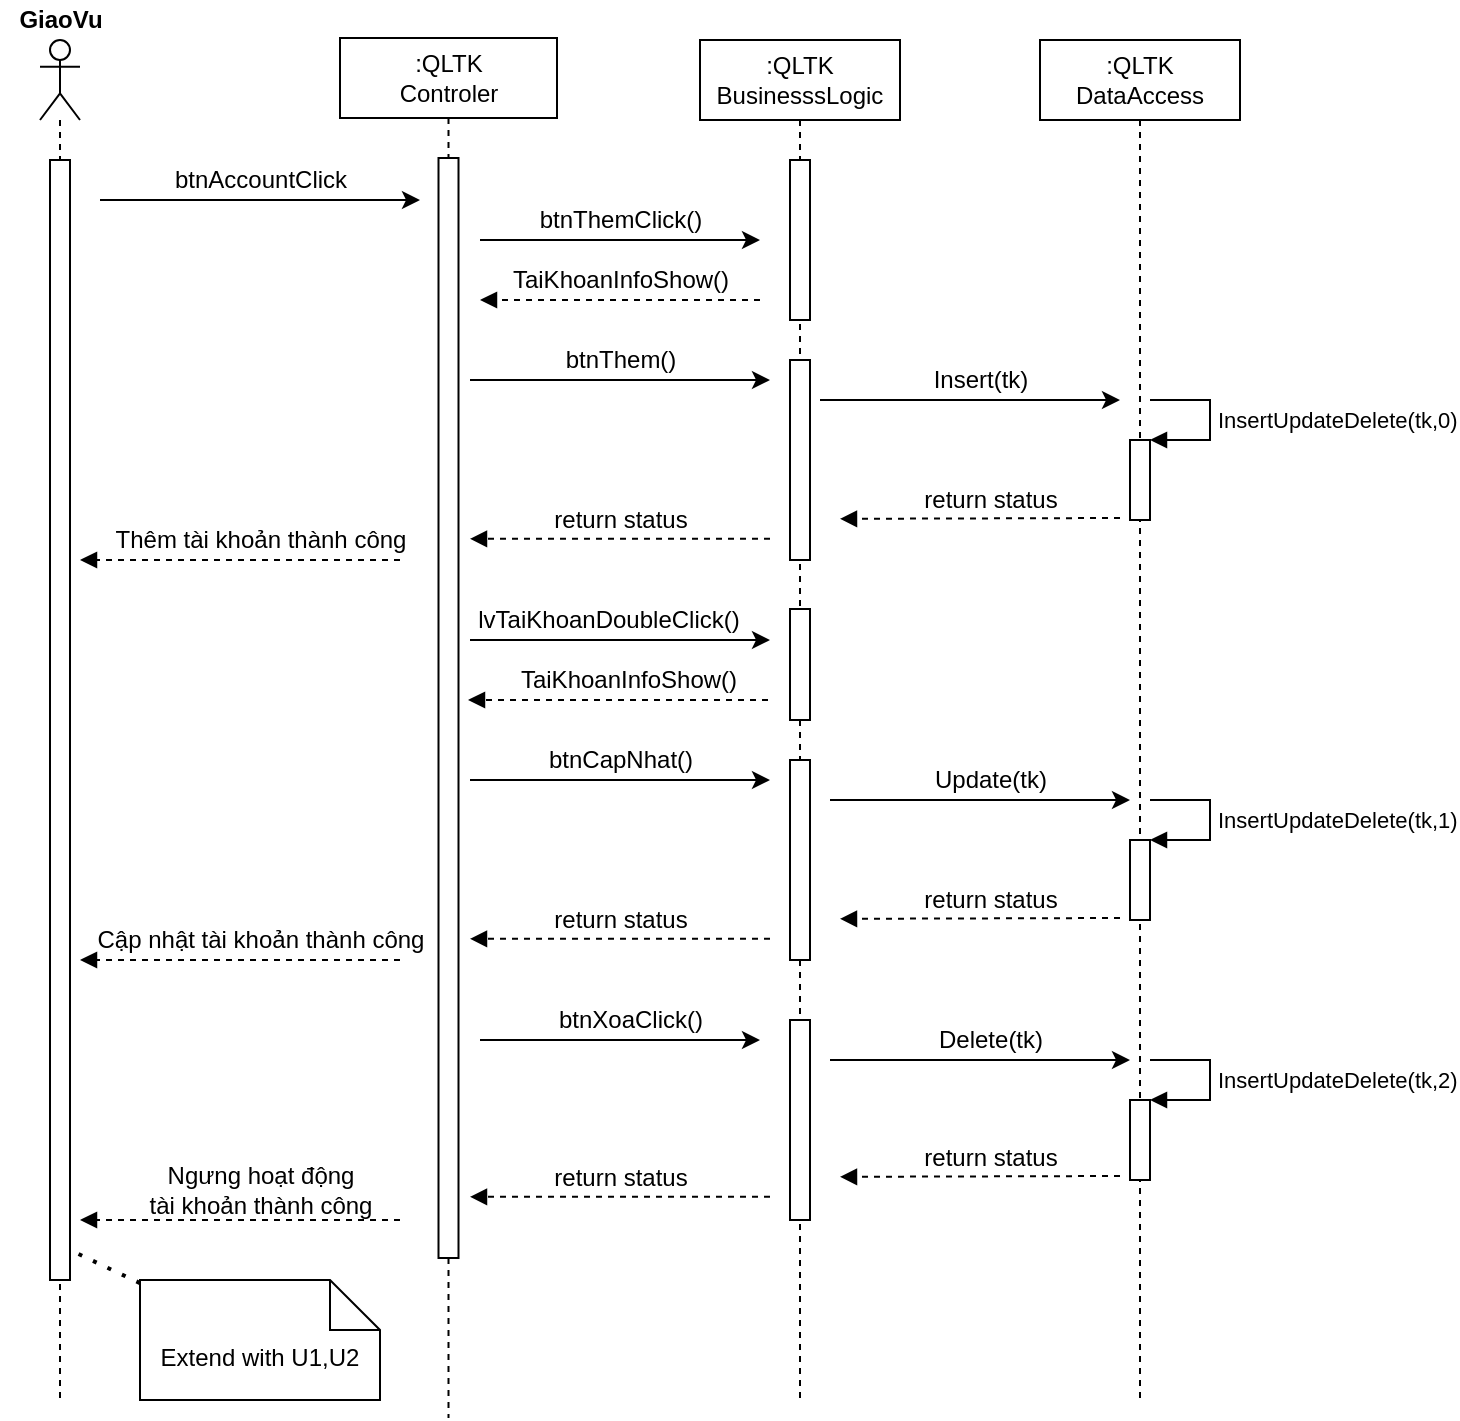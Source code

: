 <mxfile version="15.9.4" type="github">
  <diagram id="u3xu3ZwD2KMhqAbnVQfo" name="Page-1">
    <mxGraphModel dx="1504" dy="684" grid="1" gridSize="10" guides="1" tooltips="1" connect="1" arrows="1" fold="1" page="1" pageScale="1" pageWidth="827" pageHeight="1169" math="0" shadow="0">
      <root>
        <mxCell id="0" />
        <mxCell id="1" parent="0" />
        <mxCell id="ndUAwhBKYh-yHIxpzxnG-2" value="&lt;b&gt;GiaoVu&lt;/b&gt;" style="text;html=1;align=center;verticalAlign=middle;resizable=0;points=[];autosize=1;strokeColor=none;fillColor=none;" parent="1" vertex="1">
          <mxGeometry x="40" y="220" width="60" height="20" as="geometry" />
        </mxCell>
        <mxCell id="ndUAwhBKYh-yHIxpzxnG-3" value="" style="shape=umlLifeline;participant=umlActor;perimeter=lifelinePerimeter;whiteSpace=wrap;html=1;container=1;collapsible=0;recursiveResize=0;verticalAlign=top;spacingTop=36;outlineConnect=0;" parent="1" vertex="1">
          <mxGeometry x="60" y="240" width="20" height="680" as="geometry" />
        </mxCell>
        <mxCell id="ndUAwhBKYh-yHIxpzxnG-7" value="" style="html=1;points=[];perimeter=orthogonalPerimeter;" parent="ndUAwhBKYh-yHIxpzxnG-3" vertex="1">
          <mxGeometry x="5" y="60" width="10" height="560" as="geometry" />
        </mxCell>
        <mxCell id="ndUAwhBKYh-yHIxpzxnG-4" value=":QLTK&lt;br&gt;Controler" style="shape=umlLifeline;perimeter=lifelinePerimeter;whiteSpace=wrap;html=1;container=1;collapsible=0;recursiveResize=0;outlineConnect=0;" parent="1" vertex="1">
          <mxGeometry x="210" y="239" width="108.5" height="690" as="geometry" />
        </mxCell>
        <mxCell id="ndUAwhBKYh-yHIxpzxnG-8" value="" style="html=1;points=[];perimeter=orthogonalPerimeter;" parent="ndUAwhBKYh-yHIxpzxnG-4" vertex="1">
          <mxGeometry x="49.25" y="60" width="10" height="550" as="geometry" />
        </mxCell>
        <mxCell id="dTaAIrfxqa_skpiHDEio-13" value="" style="html=1;verticalAlign=bottom;labelBackgroundColor=none;endArrow=block;endFill=1;dashed=1;rounded=0;" edge="1" parent="ndUAwhBKYh-yHIxpzxnG-4">
          <mxGeometry width="160" relative="1" as="geometry">
            <mxPoint x="215" y="579.41" as="sourcePoint" />
            <mxPoint x="65" y="579.41" as="targetPoint" />
          </mxGeometry>
        </mxCell>
        <mxCell id="dTaAIrfxqa_skpiHDEio-14" value="return status" style="text;html=1;align=center;verticalAlign=middle;resizable=0;points=[];autosize=1;strokeColor=none;fillColor=none;" vertex="1" parent="ndUAwhBKYh-yHIxpzxnG-4">
          <mxGeometry x="100" y="560" width="80" height="20" as="geometry" />
        </mxCell>
        <mxCell id="dTaAIrfxqa_skpiHDEio-15" value="" style="html=1;verticalAlign=bottom;labelBackgroundColor=none;endArrow=block;endFill=1;dashed=1;rounded=0;" edge="1" parent="ndUAwhBKYh-yHIxpzxnG-4">
          <mxGeometry width="160" relative="1" as="geometry">
            <mxPoint x="390" y="569" as="sourcePoint" />
            <mxPoint x="250" y="569.41" as="targetPoint" />
          </mxGeometry>
        </mxCell>
        <mxCell id="dTaAIrfxqa_skpiHDEio-16" value="return status" style="text;html=1;align=center;verticalAlign=middle;resizable=0;points=[];autosize=1;strokeColor=none;fillColor=none;" vertex="1" parent="ndUAwhBKYh-yHIxpzxnG-4">
          <mxGeometry x="285" y="550" width="80" height="20" as="geometry" />
        </mxCell>
        <mxCell id="ndUAwhBKYh-yHIxpzxnG-5" value=":QLTK&lt;br&gt;BusinesssLogic" style="shape=umlLifeline;perimeter=lifelinePerimeter;whiteSpace=wrap;html=1;container=1;collapsible=0;recursiveResize=0;outlineConnect=0;" parent="1" vertex="1">
          <mxGeometry x="390" y="240" width="100" height="680" as="geometry" />
        </mxCell>
        <mxCell id="ndUAwhBKYh-yHIxpzxnG-9" value="" style="html=1;points=[];perimeter=orthogonalPerimeter;" parent="ndUAwhBKYh-yHIxpzxnG-5" vertex="1">
          <mxGeometry x="45" y="60" width="10" height="80" as="geometry" />
        </mxCell>
        <mxCell id="ndUAwhBKYh-yHIxpzxnG-16" value="" style="html=1;verticalAlign=bottom;labelBackgroundColor=none;endArrow=block;endFill=1;dashed=1;rounded=0;" parent="ndUAwhBKYh-yHIxpzxnG-5" edge="1">
          <mxGeometry width="160" relative="1" as="geometry">
            <mxPoint x="30" y="130" as="sourcePoint" />
            <mxPoint x="-110" y="130" as="targetPoint" />
          </mxGeometry>
        </mxCell>
        <mxCell id="ndUAwhBKYh-yHIxpzxnG-24" value="" style="html=1;points=[];perimeter=orthogonalPerimeter;" parent="ndUAwhBKYh-yHIxpzxnG-5" vertex="1">
          <mxGeometry x="45" y="160" width="10" height="100" as="geometry" />
        </mxCell>
        <mxCell id="ndUAwhBKYh-yHIxpzxnG-53" value="" style="html=1;points=[];perimeter=orthogonalPerimeter;" parent="ndUAwhBKYh-yHIxpzxnG-5" vertex="1">
          <mxGeometry x="45" y="490" width="10" height="100" as="geometry" />
        </mxCell>
        <mxCell id="ndUAwhBKYh-yHIxpzxnG-25" value="" style="endArrow=classic;html=1;rounded=0;" parent="ndUAwhBKYh-yHIxpzxnG-5" edge="1">
          <mxGeometry width="50" height="50" relative="1" as="geometry">
            <mxPoint x="-115.0" y="170" as="sourcePoint" />
            <mxPoint x="35.0" y="170" as="targetPoint" />
          </mxGeometry>
        </mxCell>
        <mxCell id="ndUAwhBKYh-yHIxpzxnG-35" value="btnThem()" style="text;html=1;align=center;verticalAlign=middle;resizable=0;points=[];autosize=1;strokeColor=none;fillColor=none;" parent="ndUAwhBKYh-yHIxpzxnG-5" vertex="1">
          <mxGeometry x="-75" y="150" width="70" height="20" as="geometry" />
        </mxCell>
        <mxCell id="dTaAIrfxqa_skpiHDEio-3" value="" style="html=1;verticalAlign=bottom;labelBackgroundColor=none;endArrow=block;endFill=1;dashed=1;rounded=0;" edge="1" parent="ndUAwhBKYh-yHIxpzxnG-5">
          <mxGeometry width="160" relative="1" as="geometry">
            <mxPoint x="35" y="249.41" as="sourcePoint" />
            <mxPoint x="-115" y="249.41" as="targetPoint" />
          </mxGeometry>
        </mxCell>
        <mxCell id="dTaAIrfxqa_skpiHDEio-4" value="return status" style="text;html=1;align=center;verticalAlign=middle;resizable=0;points=[];autosize=1;strokeColor=none;fillColor=none;" vertex="1" parent="ndUAwhBKYh-yHIxpzxnG-5">
          <mxGeometry x="-80" y="230.0" width="80" height="20" as="geometry" />
        </mxCell>
        <mxCell id="dTaAIrfxqa_skpiHDEio-5" value="" style="html=1;points=[];perimeter=orthogonalPerimeter;" vertex="1" parent="ndUAwhBKYh-yHIxpzxnG-5">
          <mxGeometry x="45" y="284.5" width="10" height="55.5" as="geometry" />
        </mxCell>
        <mxCell id="ndUAwhBKYh-yHIxpzxnG-27" value="" style="endArrow=classic;html=1;rounded=0;" parent="ndUAwhBKYh-yHIxpzxnG-5" edge="1">
          <mxGeometry width="50" height="50" relative="1" as="geometry">
            <mxPoint x="-115.0" y="300" as="sourcePoint" />
            <mxPoint x="35" y="300" as="targetPoint" />
          </mxGeometry>
        </mxCell>
        <mxCell id="dTaAIrfxqa_skpiHDEio-18" value="" style="html=1;points=[];perimeter=orthogonalPerimeter;" vertex="1" parent="ndUAwhBKYh-yHIxpzxnG-5">
          <mxGeometry x="45" y="360" width="10" height="100" as="geometry" />
        </mxCell>
        <mxCell id="dTaAIrfxqa_skpiHDEio-21" value="" style="endArrow=classic;html=1;rounded=0;" edge="1" parent="ndUAwhBKYh-yHIxpzxnG-5">
          <mxGeometry width="50" height="50" relative="1" as="geometry">
            <mxPoint x="-115.0" y="370" as="sourcePoint" />
            <mxPoint x="35.0" y="370" as="targetPoint" />
          </mxGeometry>
        </mxCell>
        <mxCell id="dTaAIrfxqa_skpiHDEio-22" value="btnCapNhat()" style="text;html=1;align=center;verticalAlign=middle;resizable=0;points=[];autosize=1;strokeColor=none;fillColor=none;" vertex="1" parent="ndUAwhBKYh-yHIxpzxnG-5">
          <mxGeometry x="-85" y="350" width="90" height="20" as="geometry" />
        </mxCell>
        <mxCell id="ndUAwhBKYh-yHIxpzxnG-6" value=":QLTK&lt;br&gt;DataAccess" style="shape=umlLifeline;perimeter=lifelinePerimeter;whiteSpace=wrap;html=1;container=1;collapsible=0;recursiveResize=0;outlineConnect=0;" parent="1" vertex="1">
          <mxGeometry x="560" y="240" width="100" height="680" as="geometry" />
        </mxCell>
        <mxCell id="ndUAwhBKYh-yHIxpzxnG-29" value="" style="html=1;points=[];perimeter=orthogonalPerimeter;" parent="ndUAwhBKYh-yHIxpzxnG-6" vertex="1">
          <mxGeometry x="45" y="200" width="10" height="40" as="geometry" />
        </mxCell>
        <mxCell id="ndUAwhBKYh-yHIxpzxnG-30" value="InsertUpdateDelete(tk,0)" style="edgeStyle=orthogonalEdgeStyle;html=1;align=left;spacingLeft=2;endArrow=block;rounded=0;entryX=1;entryY=0;" parent="ndUAwhBKYh-yHIxpzxnG-6" target="ndUAwhBKYh-yHIxpzxnG-29" edge="1">
          <mxGeometry relative="1" as="geometry">
            <mxPoint x="55" y="180" as="sourcePoint" />
            <Array as="points">
              <mxPoint x="85" y="180" />
            </Array>
          </mxGeometry>
        </mxCell>
        <mxCell id="ndUAwhBKYh-yHIxpzxnG-31" value="" style="html=1;points=[];perimeter=orthogonalPerimeter;" parent="ndUAwhBKYh-yHIxpzxnG-6" vertex="1">
          <mxGeometry x="45" y="400" width="10" height="40" as="geometry" />
        </mxCell>
        <mxCell id="ndUAwhBKYh-yHIxpzxnG-32" value="InsertUpdateDelete(tk,1)" style="edgeStyle=orthogonalEdgeStyle;html=1;align=left;spacingLeft=2;endArrow=block;rounded=0;entryX=1;entryY=0;" parent="ndUAwhBKYh-yHIxpzxnG-6" target="ndUAwhBKYh-yHIxpzxnG-31" edge="1">
          <mxGeometry relative="1" as="geometry">
            <mxPoint x="55" y="380" as="sourcePoint" />
            <Array as="points">
              <mxPoint x="85" y="380" />
            </Array>
          </mxGeometry>
        </mxCell>
        <mxCell id="ndUAwhBKYh-yHIxpzxnG-54" value="" style="html=1;points=[];perimeter=orthogonalPerimeter;" parent="ndUAwhBKYh-yHIxpzxnG-6" vertex="1">
          <mxGeometry x="45" y="530" width="10" height="40" as="geometry" />
        </mxCell>
        <mxCell id="ndUAwhBKYh-yHIxpzxnG-55" value="InsertUpdateDelete(tk,2)" style="edgeStyle=orthogonalEdgeStyle;html=1;align=left;spacingLeft=2;endArrow=block;rounded=0;entryX=1;entryY=0;" parent="ndUAwhBKYh-yHIxpzxnG-6" target="ndUAwhBKYh-yHIxpzxnG-54" edge="1">
          <mxGeometry relative="1" as="geometry">
            <mxPoint x="55" y="510" as="sourcePoint" />
            <Array as="points">
              <mxPoint x="85" y="510" />
            </Array>
          </mxGeometry>
        </mxCell>
        <mxCell id="ndUAwhBKYh-yHIxpzxnG-26" value="" style="endArrow=classic;html=1;rounded=0;" parent="ndUAwhBKYh-yHIxpzxnG-6" edge="1">
          <mxGeometry width="50" height="50" relative="1" as="geometry">
            <mxPoint x="-110.0" y="180" as="sourcePoint" />
            <mxPoint x="40.0" y="180" as="targetPoint" />
          </mxGeometry>
        </mxCell>
        <mxCell id="ndUAwhBKYh-yHIxpzxnG-36" value="Insert(tk)" style="text;html=1;align=center;verticalAlign=middle;resizable=0;points=[];autosize=1;strokeColor=none;fillColor=none;" parent="ndUAwhBKYh-yHIxpzxnG-6" vertex="1">
          <mxGeometry x="-60" y="160" width="60" height="20" as="geometry" />
        </mxCell>
        <mxCell id="dTaAIrfxqa_skpiHDEio-1" value="" style="html=1;verticalAlign=bottom;labelBackgroundColor=none;endArrow=block;endFill=1;dashed=1;rounded=0;" edge="1" parent="ndUAwhBKYh-yHIxpzxnG-6">
          <mxGeometry width="160" relative="1" as="geometry">
            <mxPoint x="40" y="239" as="sourcePoint" />
            <mxPoint x="-100" y="239.41" as="targetPoint" />
          </mxGeometry>
        </mxCell>
        <mxCell id="dTaAIrfxqa_skpiHDEio-2" value="return status" style="text;html=1;align=center;verticalAlign=middle;resizable=0;points=[];autosize=1;strokeColor=none;fillColor=none;" vertex="1" parent="ndUAwhBKYh-yHIxpzxnG-6">
          <mxGeometry x="-65" y="220.0" width="80" height="20" as="geometry" />
        </mxCell>
        <mxCell id="ndUAwhBKYh-yHIxpzxnG-28" value="" style="endArrow=classic;html=1;rounded=0;" parent="ndUAwhBKYh-yHIxpzxnG-6" edge="1">
          <mxGeometry width="50" height="50" relative="1" as="geometry">
            <mxPoint x="-105.0" y="380" as="sourcePoint" />
            <mxPoint x="45" y="380" as="targetPoint" />
          </mxGeometry>
        </mxCell>
        <mxCell id="ndUAwhBKYh-yHIxpzxnG-60" value="" style="endArrow=classic;html=1;rounded=0;" parent="ndUAwhBKYh-yHIxpzxnG-6" edge="1">
          <mxGeometry width="50" height="50" relative="1" as="geometry">
            <mxPoint x="-105.0" y="510.0" as="sourcePoint" />
            <mxPoint x="45" y="510.0" as="targetPoint" />
          </mxGeometry>
        </mxCell>
        <mxCell id="ndUAwhBKYh-yHIxpzxnG-58" value="btnXoaClick()" style="text;html=1;align=center;verticalAlign=middle;resizable=0;points=[];autosize=1;strokeColor=none;fillColor=none;" parent="ndUAwhBKYh-yHIxpzxnG-6" vertex="1">
          <mxGeometry x="-250" y="480" width="90" height="20" as="geometry" />
        </mxCell>
        <mxCell id="ndUAwhBKYh-yHIxpzxnG-63" value="Delete(tk)" style="text;html=1;align=center;verticalAlign=middle;resizable=0;points=[];autosize=1;strokeColor=none;fillColor=none;" parent="ndUAwhBKYh-yHIxpzxnG-6" vertex="1">
          <mxGeometry x="-60" y="490" width="70" height="20" as="geometry" />
        </mxCell>
        <mxCell id="ndUAwhBKYh-yHIxpzxnG-12" value="" style="endArrow=classic;html=1;rounded=0;" parent="1" edge="1">
          <mxGeometry width="50" height="50" relative="1" as="geometry">
            <mxPoint x="90" y="320" as="sourcePoint" />
            <mxPoint x="250" y="320" as="targetPoint" />
          </mxGeometry>
        </mxCell>
        <mxCell id="ndUAwhBKYh-yHIxpzxnG-13" value="" style="endArrow=classic;html=1;rounded=0;" parent="1" edge="1">
          <mxGeometry width="50" height="50" relative="1" as="geometry">
            <mxPoint x="280" y="340" as="sourcePoint" />
            <mxPoint x="420.0" y="340" as="targetPoint" />
          </mxGeometry>
        </mxCell>
        <mxCell id="ndUAwhBKYh-yHIxpzxnG-18" value="btnAccountClick" style="text;html=1;align=center;verticalAlign=middle;resizable=0;points=[];autosize=1;strokeColor=none;fillColor=none;" parent="1" vertex="1">
          <mxGeometry x="120" y="300" width="100" height="20" as="geometry" />
        </mxCell>
        <mxCell id="ndUAwhBKYh-yHIxpzxnG-19" value="btnThemClick()" style="text;html=1;align=center;verticalAlign=middle;resizable=0;points=[];autosize=1;strokeColor=none;fillColor=none;" parent="1" vertex="1">
          <mxGeometry x="300" y="320" width="100" height="20" as="geometry" />
        </mxCell>
        <mxCell id="ndUAwhBKYh-yHIxpzxnG-20" value="TaiKhoanInfoShow()" style="text;html=1;align=center;verticalAlign=middle;resizable=0;points=[];autosize=1;strokeColor=none;fillColor=none;" parent="1" vertex="1">
          <mxGeometry x="290" y="350" width="120" height="20" as="geometry" />
        </mxCell>
        <mxCell id="ndUAwhBKYh-yHIxpzxnG-50" value="Thêm tài khoản thành công" style="text;html=1;align=center;verticalAlign=middle;resizable=0;points=[];autosize=1;strokeColor=none;fillColor=none;" parent="1" vertex="1">
          <mxGeometry x="90" y="480" width="160" height="20" as="geometry" />
        </mxCell>
        <mxCell id="ndUAwhBKYh-yHIxpzxnG-57" value="&amp;nbsp;" style="text;html=1;align=center;verticalAlign=middle;resizable=0;points=[];autosize=1;strokeColor=none;fillColor=none;" parent="1" vertex="1">
          <mxGeometry x="150" y="755" width="20" height="20" as="geometry" />
        </mxCell>
        <mxCell id="_cbRdId_EQJBkBlRHSsb-1" value="Extend with U1,U2" style="shape=note2;boundedLbl=1;whiteSpace=wrap;html=1;size=25;verticalAlign=top;align=center;" parent="1" vertex="1">
          <mxGeometry x="110.0" y="860" width="120" height="60" as="geometry" />
        </mxCell>
        <mxCell id="_cbRdId_EQJBkBlRHSsb-3" value="" style="endArrow=none;dashed=1;html=1;dashPattern=1 3;strokeWidth=2;rounded=0;entryX=1.376;entryY=0.981;entryDx=0;entryDy=0;entryPerimeter=0;" parent="1" source="_cbRdId_EQJBkBlRHSsb-1" edge="1">
          <mxGeometry width="50" height="50" relative="1" as="geometry">
            <mxPoint x="39.289" y="940" as="sourcePoint" />
            <mxPoint x="78.76" y="846.77" as="targetPoint" />
          </mxGeometry>
        </mxCell>
        <mxCell id="ndUAwhBKYh-yHIxpzxnG-37" value="lvTaiKhoanDoubleClick()" style="text;html=1;align=center;verticalAlign=middle;resizable=0;points=[];autosize=1;strokeColor=none;fillColor=none;" parent="1" vertex="1">
          <mxGeometry x="269" y="520" width="150" height="20" as="geometry" />
        </mxCell>
        <mxCell id="dTaAIrfxqa_skpiHDEio-6" value="" style="html=1;verticalAlign=bottom;labelBackgroundColor=none;endArrow=block;endFill=1;dashed=1;rounded=0;" edge="1" parent="1">
          <mxGeometry width="160" relative="1" as="geometry">
            <mxPoint x="240" y="700.0" as="sourcePoint" />
            <mxPoint x="80" y="700" as="targetPoint" />
          </mxGeometry>
        </mxCell>
        <mxCell id="dTaAIrfxqa_skpiHDEio-7" value="" style="html=1;verticalAlign=bottom;labelBackgroundColor=none;endArrow=block;endFill=1;dashed=1;rounded=0;" edge="1" parent="1">
          <mxGeometry width="160" relative="1" as="geometry">
            <mxPoint x="425" y="689.41" as="sourcePoint" />
            <mxPoint x="275" y="689.41" as="targetPoint" />
          </mxGeometry>
        </mxCell>
        <mxCell id="dTaAIrfxqa_skpiHDEio-8" value="return status" style="text;html=1;align=center;verticalAlign=middle;resizable=0;points=[];autosize=1;strokeColor=none;fillColor=none;" vertex="1" parent="1">
          <mxGeometry x="310" y="670" width="80" height="20" as="geometry" />
        </mxCell>
        <mxCell id="dTaAIrfxqa_skpiHDEio-9" value="" style="html=1;verticalAlign=bottom;labelBackgroundColor=none;endArrow=block;endFill=1;dashed=1;rounded=0;" edge="1" parent="1">
          <mxGeometry width="160" relative="1" as="geometry">
            <mxPoint x="600" y="679" as="sourcePoint" />
            <mxPoint x="460" y="679.41" as="targetPoint" />
          </mxGeometry>
        </mxCell>
        <mxCell id="dTaAIrfxqa_skpiHDEio-10" value="return status" style="text;html=1;align=center;verticalAlign=middle;resizable=0;points=[];autosize=1;strokeColor=none;fillColor=none;" vertex="1" parent="1">
          <mxGeometry x="495" y="660" width="80" height="20" as="geometry" />
        </mxCell>
        <mxCell id="dTaAIrfxqa_skpiHDEio-11" value="Cập nhật tài khoản thành công" style="text;html=1;align=center;verticalAlign=middle;resizable=0;points=[];autosize=1;strokeColor=none;fillColor=none;" vertex="1" parent="1">
          <mxGeometry x="80" y="680" width="180" height="20" as="geometry" />
        </mxCell>
        <mxCell id="dTaAIrfxqa_skpiHDEio-17" value="Ngưng hoạt động &lt;br&gt;tài khoản thành công" style="text;html=1;align=center;verticalAlign=middle;resizable=0;points=[];autosize=1;strokeColor=none;fillColor=none;" vertex="1" parent="1">
          <mxGeometry x="105" y="800" width="130" height="30" as="geometry" />
        </mxCell>
        <mxCell id="ndUAwhBKYh-yHIxpzxnG-46" value="" style="html=1;verticalAlign=bottom;labelBackgroundColor=none;endArrow=block;endFill=1;dashed=1;rounded=0;" parent="1" edge="1">
          <mxGeometry width="160" relative="1" as="geometry">
            <mxPoint x="240" y="500.0" as="sourcePoint" />
            <mxPoint x="80" y="500" as="targetPoint" />
          </mxGeometry>
        </mxCell>
        <mxCell id="dTaAIrfxqa_skpiHDEio-12" value="" style="html=1;verticalAlign=bottom;labelBackgroundColor=none;endArrow=block;endFill=1;dashed=1;rounded=0;" edge="1" parent="1">
          <mxGeometry width="160" relative="1" as="geometry">
            <mxPoint x="240" y="830.0" as="sourcePoint" />
            <mxPoint x="80" y="830" as="targetPoint" />
          </mxGeometry>
        </mxCell>
        <mxCell id="ndUAwhBKYh-yHIxpzxnG-59" value="" style="endArrow=classic;html=1;rounded=0;" parent="1" edge="1">
          <mxGeometry width="50" height="50" relative="1" as="geometry">
            <mxPoint x="280" y="740" as="sourcePoint" />
            <mxPoint x="420" y="740" as="targetPoint" />
          </mxGeometry>
        </mxCell>
        <mxCell id="ndUAwhBKYh-yHIxpzxnG-38" value="Update(tk)" style="text;html=1;align=center;verticalAlign=middle;resizable=0;points=[];autosize=1;strokeColor=none;fillColor=none;" parent="1" vertex="1">
          <mxGeometry x="500" y="600" width="70" height="20" as="geometry" />
        </mxCell>
        <mxCell id="dTaAIrfxqa_skpiHDEio-23" value="" style="html=1;verticalAlign=bottom;labelBackgroundColor=none;endArrow=block;endFill=1;dashed=1;rounded=0;" edge="1" parent="1">
          <mxGeometry width="160" relative="1" as="geometry">
            <mxPoint x="424" y="570" as="sourcePoint" />
            <mxPoint x="274" y="570" as="targetPoint" />
          </mxGeometry>
        </mxCell>
        <mxCell id="dTaAIrfxqa_skpiHDEio-24" value="TaiKhoanInfoShow()" style="text;html=1;align=center;verticalAlign=middle;resizable=0;points=[];autosize=1;strokeColor=none;fillColor=none;" vertex="1" parent="1">
          <mxGeometry x="294" y="550" width="120" height="20" as="geometry" />
        </mxCell>
      </root>
    </mxGraphModel>
  </diagram>
</mxfile>
